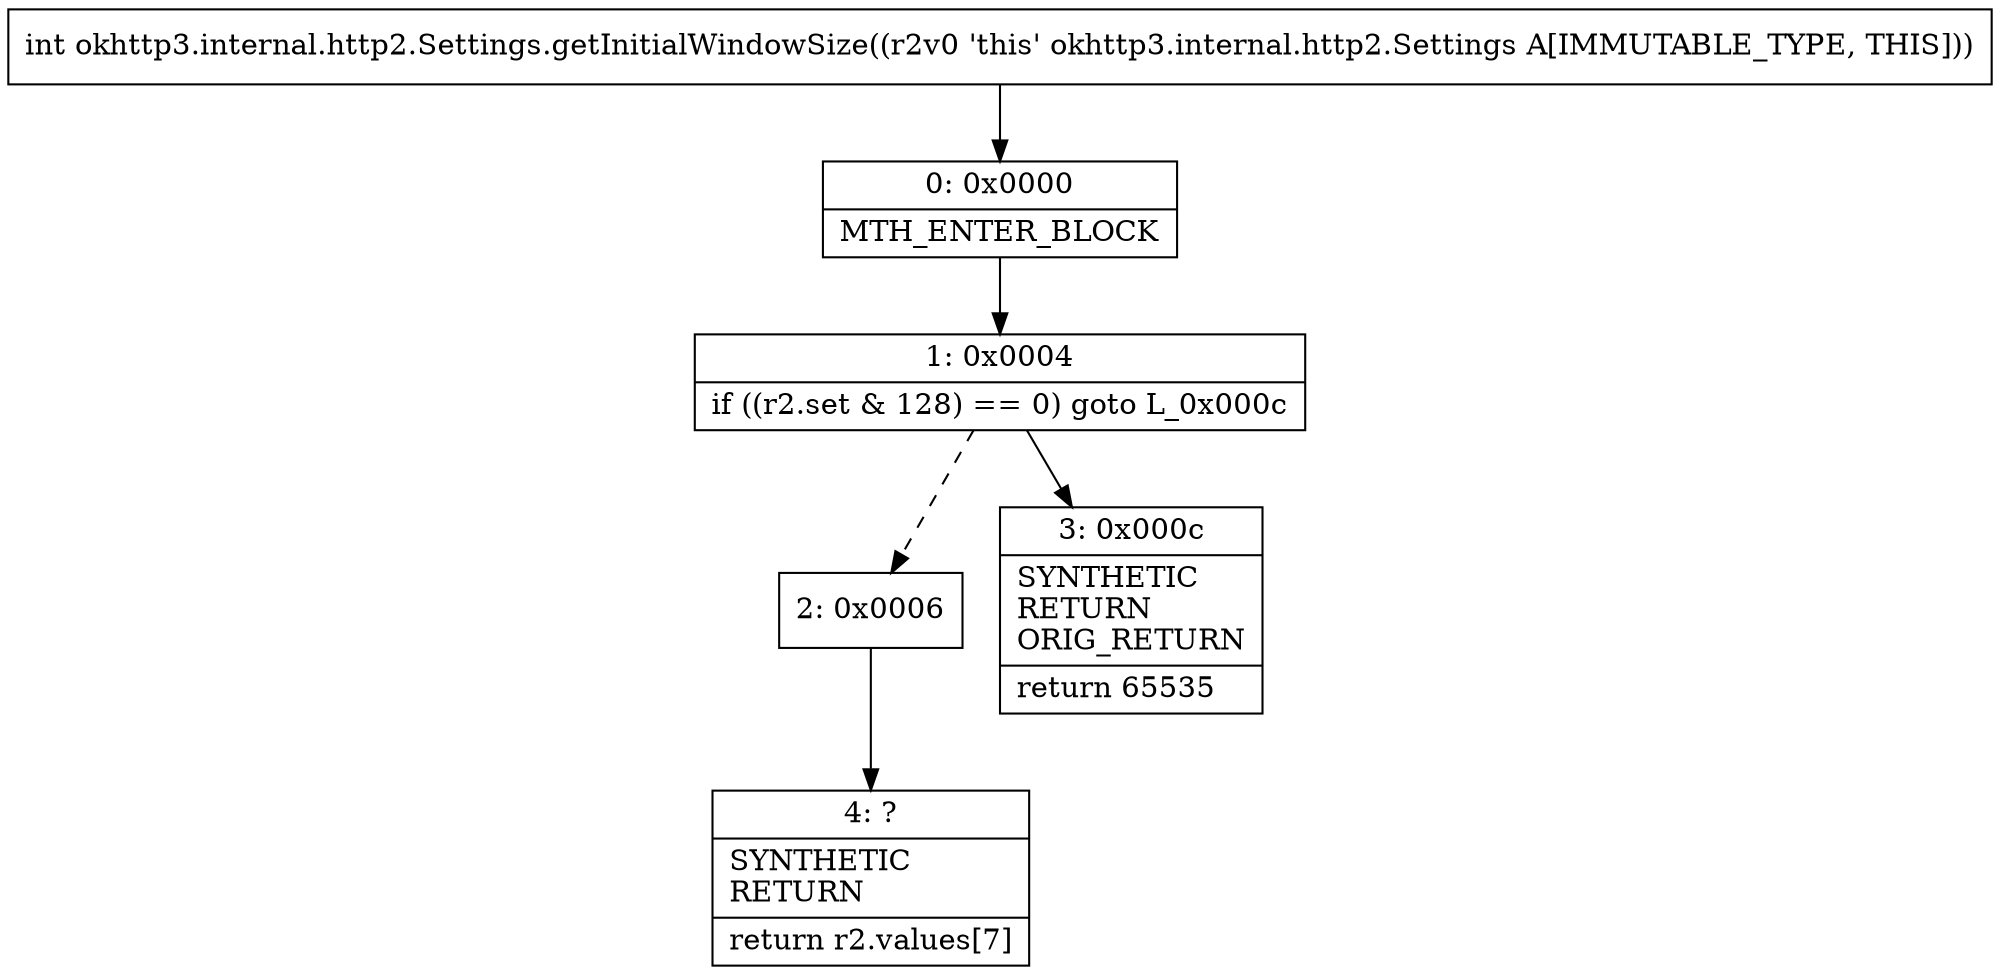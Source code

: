 digraph "CFG forokhttp3.internal.http2.Settings.getInitialWindowSize()I" {
Node_0 [shape=record,label="{0\:\ 0x0000|MTH_ENTER_BLOCK\l}"];
Node_1 [shape=record,label="{1\:\ 0x0004|if ((r2.set & 128) == 0) goto L_0x000c\l}"];
Node_2 [shape=record,label="{2\:\ 0x0006}"];
Node_3 [shape=record,label="{3\:\ 0x000c|SYNTHETIC\lRETURN\lORIG_RETURN\l|return 65535\l}"];
Node_4 [shape=record,label="{4\:\ ?|SYNTHETIC\lRETURN\l|return r2.values[7]\l}"];
MethodNode[shape=record,label="{int okhttp3.internal.http2.Settings.getInitialWindowSize((r2v0 'this' okhttp3.internal.http2.Settings A[IMMUTABLE_TYPE, THIS])) }"];
MethodNode -> Node_0;
Node_0 -> Node_1;
Node_1 -> Node_2[style=dashed];
Node_1 -> Node_3;
Node_2 -> Node_4;
}

